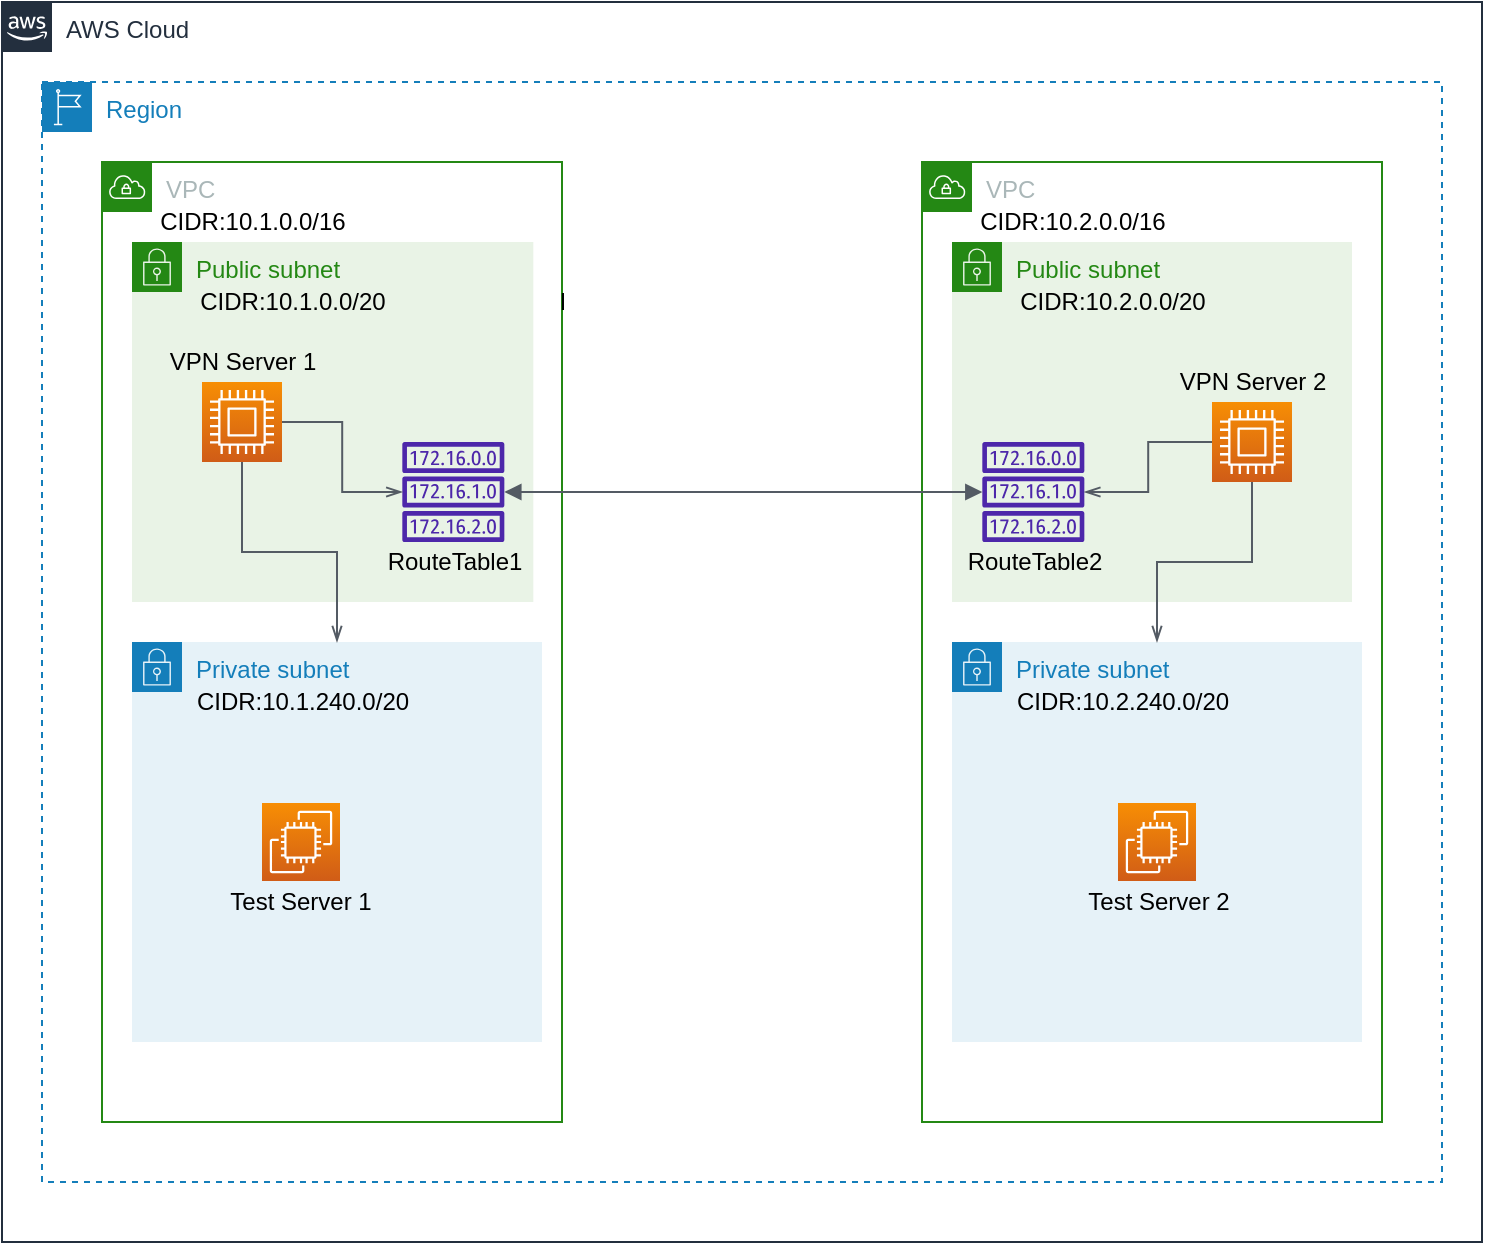 <mxfile version="16.6.3" type="github">
  <diagram id="Ht1M8jgEwFfnCIfOTk4-" name="Page-1">
    <mxGraphModel dx="1497" dy="827" grid="1" gridSize="10" guides="1" tooltips="1" connect="1" arrows="1" fold="1" page="1" pageScale="1" pageWidth="827" pageHeight="1169" math="0" shadow="0">
      <root>
        <mxCell id="0" />
        <mxCell id="1" parent="0" />
        <mxCell id="CtNg6Ad5vOaN8CQnMdeP-4" value="AWS Cloud" style="points=[[0,0],[0.25,0],[0.5,0],[0.75,0],[1,0],[1,0.25],[1,0.5],[1,0.75],[1,1],[0.75,1],[0.5,1],[0.25,1],[0,1],[0,0.75],[0,0.5],[0,0.25]];outlineConnect=0;gradientColor=none;html=1;whiteSpace=wrap;fontSize=12;fontStyle=0;container=1;pointerEvents=0;collapsible=0;recursiveResize=0;shape=mxgraph.aws4.group;grIcon=mxgraph.aws4.group_aws_cloud_alt;strokeColor=#232F3E;fillColor=none;verticalAlign=top;align=left;spacingLeft=30;fontColor=#232F3E;dashed=0;" vertex="1" parent="1">
          <mxGeometry x="40" y="220" width="740" height="620" as="geometry" />
        </mxCell>
        <mxCell id="CtNg6Ad5vOaN8CQnMdeP-5" value="Region" style="points=[[0,0],[0.25,0],[0.5,0],[0.75,0],[1,0],[1,0.25],[1,0.5],[1,0.75],[1,1],[0.75,1],[0.5,1],[0.25,1],[0,1],[0,0.75],[0,0.5],[0,0.25]];outlineConnect=0;gradientColor=none;html=1;whiteSpace=wrap;fontSize=12;fontStyle=0;container=1;pointerEvents=0;collapsible=0;recursiveResize=0;shape=mxgraph.aws4.group;grIcon=mxgraph.aws4.group_region;strokeColor=#147EBA;fillColor=none;verticalAlign=top;align=left;spacingLeft=30;fontColor=#147EBA;dashed=1;" vertex="1" parent="1">
          <mxGeometry x="60" y="260" width="700" height="550" as="geometry" />
        </mxCell>
        <mxCell id="CtNg6Ad5vOaN8CQnMdeP-6" value="VPC" style="points=[[0,0],[0.25,0],[0.5,0],[0.75,0],[1,0],[1,0.25],[1,0.5],[1,0.75],[1,1],[0.75,1],[0.5,1],[0.25,1],[0,1],[0,0.75],[0,0.5],[0,0.25]];outlineConnect=0;gradientColor=none;html=1;whiteSpace=wrap;fontSize=12;fontStyle=0;container=1;pointerEvents=0;collapsible=0;recursiveResize=0;shape=mxgraph.aws4.group;grIcon=mxgraph.aws4.group_vpc;strokeColor=#248814;fillColor=none;verticalAlign=top;align=left;spacingLeft=30;fontColor=#AAB7B8;dashed=0;" vertex="1" parent="CtNg6Ad5vOaN8CQnMdeP-5">
          <mxGeometry x="30" y="40" width="230" height="480" as="geometry" />
        </mxCell>
        <mxCell id="CtNg6Ad5vOaN8CQnMdeP-8" value="Public subnet" style="points=[[0,0],[0.25,0],[0.5,0],[0.75,0],[1,0],[1,0.25],[1,0.5],[1,0.75],[1,1],[0.75,1],[0.5,1],[0.25,1],[0,1],[0,0.75],[0,0.5],[0,0.25]];outlineConnect=0;gradientColor=none;html=1;whiteSpace=wrap;fontSize=12;fontStyle=0;container=1;pointerEvents=0;collapsible=0;recursiveResize=0;shape=mxgraph.aws4.group;grIcon=mxgraph.aws4.group_security_group;grStroke=0;strokeColor=#248814;fillColor=#E9F3E6;verticalAlign=top;align=left;spacingLeft=30;fontColor=#248814;dashed=0;" vertex="1" parent="CtNg6Ad5vOaN8CQnMdeP-6">
          <mxGeometry x="15" y="40" width="200.67" height="180" as="geometry" />
        </mxCell>
        <mxCell id="CtNg6Ad5vOaN8CQnMdeP-13" value="" style="sketch=0;points=[[0,0,0],[0.25,0,0],[0.5,0,0],[0.75,0,0],[1,0,0],[0,1,0],[0.25,1,0],[0.5,1,0],[0.75,1,0],[1,1,0],[0,0.25,0],[0,0.5,0],[0,0.75,0],[1,0.25,0],[1,0.5,0],[1,0.75,0]];outlineConnect=0;fontColor=#232F3E;gradientColor=#F78E04;gradientDirection=north;fillColor=#D05C17;strokeColor=#ffffff;dashed=0;verticalLabelPosition=bottom;verticalAlign=top;align=center;html=1;fontSize=12;fontStyle=0;aspect=fixed;shape=mxgraph.aws4.resourceIcon;resIcon=mxgraph.aws4.compute;" vertex="1" parent="CtNg6Ad5vOaN8CQnMdeP-8">
          <mxGeometry x="35" y="70" width="40" height="40" as="geometry" />
        </mxCell>
        <mxCell id="CtNg6Ad5vOaN8CQnMdeP-18" value="&lt;font style=&quot;vertical-align: inherit&quot;&gt;&lt;font style=&quot;vertical-align: inherit&quot;&gt;&lt;font style=&quot;vertical-align: inherit&quot;&gt;&lt;font style=&quot;vertical-align: inherit&quot;&gt;VPN Server 1&lt;/font&gt;&lt;/font&gt;&lt;/font&gt;&lt;/font&gt;" style="text;html=1;resizable=0;autosize=1;align=center;verticalAlign=middle;points=[];fillColor=none;strokeColor=none;rounded=0;" vertex="1" parent="CtNg6Ad5vOaN8CQnMdeP-8">
          <mxGeometry x="10" y="50" width="90" height="20" as="geometry" />
        </mxCell>
        <mxCell id="CtNg6Ad5vOaN8CQnMdeP-24" value="" style="sketch=0;outlineConnect=0;fontColor=#232F3E;gradientColor=none;fillColor=#4D27AA;strokeColor=none;dashed=0;verticalLabelPosition=bottom;verticalAlign=top;align=center;html=1;fontSize=12;fontStyle=0;aspect=fixed;pointerEvents=1;shape=mxgraph.aws4.route_table;" vertex="1" parent="CtNg6Ad5vOaN8CQnMdeP-8">
          <mxGeometry x="135" y="100" width="51.33" height="50" as="geometry" />
        </mxCell>
        <mxCell id="CtNg6Ad5vOaN8CQnMdeP-27" value="&lt;font style=&quot;vertical-align: inherit&quot;&gt;&lt;font style=&quot;vertical-align: inherit&quot;&gt;&lt;font style=&quot;vertical-align: inherit&quot;&gt;&lt;font style=&quot;vertical-align: inherit&quot;&gt;RouteTable1&lt;/font&gt;&lt;/font&gt;&lt;/font&gt;&lt;/font&gt;" style="text;html=1;resizable=0;autosize=1;align=center;verticalAlign=middle;points=[];fillColor=none;strokeColor=none;rounded=0;" vertex="1" parent="CtNg6Ad5vOaN8CQnMdeP-8">
          <mxGeometry x="120.67" y="150" width="80" height="20" as="geometry" />
        </mxCell>
        <mxCell id="CtNg6Ad5vOaN8CQnMdeP-31" value="" style="edgeStyle=orthogonalEdgeStyle;html=1;endArrow=openThin;elbow=vertical;startArrow=none;endFill=0;strokeColor=#545B64;rounded=0;exitX=1;exitY=0.5;exitDx=0;exitDy=0;exitPerimeter=0;" edge="1" parent="CtNg6Ad5vOaN8CQnMdeP-8" source="CtNg6Ad5vOaN8CQnMdeP-13" target="CtNg6Ad5vOaN8CQnMdeP-24">
          <mxGeometry width="100" relative="1" as="geometry">
            <mxPoint x="165" y="30" as="sourcePoint" />
            <mxPoint x="265" y="30" as="targetPoint" />
          </mxGeometry>
        </mxCell>
        <mxCell id="CtNg6Ad5vOaN8CQnMdeP-35" value="CIDR:10.1.0.0/20" style="text;html=1;resizable=0;autosize=1;align=center;verticalAlign=middle;points=[];fillColor=none;strokeColor=none;rounded=0;" vertex="1" parent="CtNg6Ad5vOaN8CQnMdeP-8">
          <mxGeometry x="25" y="20" width="110" height="20" as="geometry" />
        </mxCell>
        <mxCell id="CtNg6Ad5vOaN8CQnMdeP-9" value="Private subnet" style="points=[[0,0],[0.25,0],[0.5,0],[0.75,0],[1,0],[1,0.25],[1,0.5],[1,0.75],[1,1],[0.75,1],[0.5,1],[0.25,1],[0,1],[0,0.75],[0,0.5],[0,0.25]];outlineConnect=0;gradientColor=none;html=1;whiteSpace=wrap;fontSize=12;fontStyle=0;container=1;pointerEvents=0;collapsible=0;recursiveResize=0;shape=mxgraph.aws4.group;grIcon=mxgraph.aws4.group_security_group;grStroke=0;strokeColor=#147EBA;fillColor=#E6F2F8;verticalAlign=top;align=left;spacingLeft=30;fontColor=#147EBA;dashed=0;" vertex="1" parent="CtNg6Ad5vOaN8CQnMdeP-6">
          <mxGeometry x="15" y="240" width="205" height="200" as="geometry" />
        </mxCell>
        <mxCell id="CtNg6Ad5vOaN8CQnMdeP-20" value="" style="sketch=0;points=[[0,0,0],[0.25,0,0],[0.5,0,0],[0.75,0,0],[1,0,0],[0,1,0],[0.25,1,0],[0.5,1,0],[0.75,1,0],[1,1,0],[0,0.25,0],[0,0.5,0],[0,0.75,0],[1,0.25,0],[1,0.5,0],[1,0.75,0]];outlineConnect=0;fontColor=#232F3E;gradientColor=#F78E04;gradientDirection=north;fillColor=#D05C17;strokeColor=#ffffff;dashed=0;verticalLabelPosition=bottom;verticalAlign=top;align=center;html=1;fontSize=12;fontStyle=0;aspect=fixed;shape=mxgraph.aws4.resourceIcon;resIcon=mxgraph.aws4.ec2;" vertex="1" parent="CtNg6Ad5vOaN8CQnMdeP-9">
          <mxGeometry x="65" y="80.5" width="39" height="39" as="geometry" />
        </mxCell>
        <mxCell id="CtNg6Ad5vOaN8CQnMdeP-22" value="Test Server 1" style="text;html=1;resizable=0;autosize=1;align=center;verticalAlign=middle;points=[];fillColor=none;strokeColor=none;rounded=0;" vertex="1" parent="CtNg6Ad5vOaN8CQnMdeP-9">
          <mxGeometry x="39" y="119.5" width="90" height="20" as="geometry" />
        </mxCell>
        <mxCell id="CtNg6Ad5vOaN8CQnMdeP-37" value="CIDR:10.1.240.0/20" style="text;html=1;resizable=0;autosize=1;align=center;verticalAlign=middle;points=[];fillColor=none;strokeColor=none;rounded=0;" vertex="1" parent="CtNg6Ad5vOaN8CQnMdeP-9">
          <mxGeometry x="24.5" y="20" width="120" height="20" as="geometry" />
        </mxCell>
        <mxCell id="CtNg6Ad5vOaN8CQnMdeP-15" value="" style="edgeStyle=orthogonalEdgeStyle;html=1;endArrow=none;elbow=vertical;startArrow=openThin;startFill=0;strokeColor=#545B64;rounded=0;entryX=0.5;entryY=1;entryDx=0;entryDy=0;entryPerimeter=0;" edge="1" parent="CtNg6Ad5vOaN8CQnMdeP-6" source="CtNg6Ad5vOaN8CQnMdeP-9" target="CtNg6Ad5vOaN8CQnMdeP-13">
          <mxGeometry width="100" relative="1" as="geometry">
            <mxPoint x="180" y="70" as="sourcePoint" />
            <mxPoint x="280" y="70" as="targetPoint" />
          </mxGeometry>
        </mxCell>
        <mxCell id="CtNg6Ad5vOaN8CQnMdeP-33" value="CIDR:10.1.0.0/16" style="text;html=1;resizable=0;autosize=1;align=center;verticalAlign=middle;points=[];fillColor=none;strokeColor=none;rounded=0;" vertex="1" parent="CtNg6Ad5vOaN8CQnMdeP-6">
          <mxGeometry x="20" y="20" width="110" height="20" as="geometry" />
        </mxCell>
        <mxCell id="CtNg6Ad5vOaN8CQnMdeP-7" value="VPC" style="points=[[0,0],[0.25,0],[0.5,0],[0.75,0],[1,0],[1,0.25],[1,0.5],[1,0.75],[1,1],[0.75,1],[0.5,1],[0.25,1],[0,1],[0,0.75],[0,0.5],[0,0.25]];outlineConnect=0;gradientColor=none;html=1;whiteSpace=wrap;fontSize=12;fontStyle=0;container=1;pointerEvents=0;collapsible=0;recursiveResize=0;shape=mxgraph.aws4.group;grIcon=mxgraph.aws4.group_vpc;strokeColor=#248814;fillColor=none;verticalAlign=top;align=left;spacingLeft=30;fontColor=#AAB7B8;dashed=0;" vertex="1" parent="CtNg6Ad5vOaN8CQnMdeP-5">
          <mxGeometry x="440" y="40" width="230" height="480" as="geometry" />
        </mxCell>
        <mxCell id="CtNg6Ad5vOaN8CQnMdeP-10" value="Public subnet" style="points=[[0,0],[0.25,0],[0.5,0],[0.75,0],[1,0],[1,0.25],[1,0.5],[1,0.75],[1,1],[0.75,1],[0.5,1],[0.25,1],[0,1],[0,0.75],[0,0.5],[0,0.25]];outlineConnect=0;gradientColor=none;html=1;whiteSpace=wrap;fontSize=12;fontStyle=0;container=1;pointerEvents=0;collapsible=0;recursiveResize=0;shape=mxgraph.aws4.group;grIcon=mxgraph.aws4.group_security_group;grStroke=0;strokeColor=#248814;fillColor=#E9F3E6;verticalAlign=top;align=left;spacingLeft=30;fontColor=#248814;dashed=0;" vertex="1" parent="CtNg6Ad5vOaN8CQnMdeP-7">
          <mxGeometry x="15" y="40" width="200" height="180" as="geometry" />
        </mxCell>
        <mxCell id="CtNg6Ad5vOaN8CQnMdeP-14" value="" style="sketch=0;points=[[0,0,0],[0.25,0,0],[0.5,0,0],[0.75,0,0],[1,0,0],[0,1,0],[0.25,1,0],[0.5,1,0],[0.75,1,0],[1,1,0],[0,0.25,0],[0,0.5,0],[0,0.75,0],[1,0.25,0],[1,0.5,0],[1,0.75,0]];outlineConnect=0;fontColor=#232F3E;gradientColor=#F78E04;gradientDirection=north;fillColor=#D05C17;strokeColor=#ffffff;dashed=0;verticalLabelPosition=bottom;verticalAlign=top;align=center;html=1;fontSize=12;fontStyle=0;aspect=fixed;shape=mxgraph.aws4.resourceIcon;resIcon=mxgraph.aws4.compute;" vertex="1" parent="CtNg6Ad5vOaN8CQnMdeP-10">
          <mxGeometry x="130" y="80" width="40" height="40" as="geometry" />
        </mxCell>
        <mxCell id="CtNg6Ad5vOaN8CQnMdeP-19" value="&lt;font style=&quot;vertical-align: inherit&quot;&gt;&lt;font style=&quot;vertical-align: inherit&quot;&gt;&lt;font style=&quot;vertical-align: inherit&quot;&gt;&lt;font style=&quot;vertical-align: inherit&quot;&gt;&lt;font style=&quot;vertical-align: inherit&quot;&gt;&lt;font style=&quot;vertical-align: inherit&quot;&gt;VPN Server 2&lt;/font&gt;&lt;/font&gt;&lt;/font&gt;&lt;/font&gt;&lt;/font&gt;&lt;/font&gt;" style="text;html=1;resizable=0;autosize=1;align=center;verticalAlign=middle;points=[];fillColor=none;strokeColor=none;rounded=0;" vertex="1" parent="CtNg6Ad5vOaN8CQnMdeP-10">
          <mxGeometry x="105" y="60" width="90" height="20" as="geometry" />
        </mxCell>
        <mxCell id="CtNg6Ad5vOaN8CQnMdeP-28" value="" style="sketch=0;outlineConnect=0;fontColor=#232F3E;gradientColor=none;fillColor=#4D27AA;strokeColor=none;dashed=0;verticalLabelPosition=bottom;verticalAlign=top;align=center;html=1;fontSize=12;fontStyle=0;aspect=fixed;pointerEvents=1;shape=mxgraph.aws4.route_table;" vertex="1" parent="CtNg6Ad5vOaN8CQnMdeP-10">
          <mxGeometry x="15" y="100" width="51.33" height="50" as="geometry" />
        </mxCell>
        <mxCell id="CtNg6Ad5vOaN8CQnMdeP-29" value="&lt;font style=&quot;vertical-align: inherit&quot;&gt;&lt;font style=&quot;vertical-align: inherit&quot;&gt;&lt;font style=&quot;vertical-align: inherit&quot;&gt;&lt;font style=&quot;vertical-align: inherit&quot;&gt;RouteTable2&lt;/font&gt;&lt;/font&gt;&lt;/font&gt;&lt;/font&gt;" style="text;html=1;resizable=0;autosize=1;align=center;verticalAlign=middle;points=[];fillColor=none;strokeColor=none;rounded=0;" vertex="1" parent="CtNg6Ad5vOaN8CQnMdeP-10">
          <mxGeometry x="0.66" y="150" width="80" height="20" as="geometry" />
        </mxCell>
        <mxCell id="CtNg6Ad5vOaN8CQnMdeP-32" value="" style="edgeStyle=orthogonalEdgeStyle;html=1;endArrow=none;elbow=vertical;startArrow=openThin;startFill=0;strokeColor=#545B64;rounded=0;entryX=0;entryY=0.5;entryDx=0;entryDy=0;entryPerimeter=0;" edge="1" parent="CtNg6Ad5vOaN8CQnMdeP-10" source="CtNg6Ad5vOaN8CQnMdeP-28" target="CtNg6Ad5vOaN8CQnMdeP-14">
          <mxGeometry width="100" relative="1" as="geometry">
            <mxPoint x="-245" y="30" as="sourcePoint" />
            <mxPoint x="-145" y="30" as="targetPoint" />
          </mxGeometry>
        </mxCell>
        <mxCell id="CtNg6Ad5vOaN8CQnMdeP-36" value="CIDR:10.2.0.0/20" style="text;html=1;resizable=0;autosize=1;align=center;verticalAlign=middle;points=[];fillColor=none;strokeColor=none;rounded=0;" vertex="1" parent="CtNg6Ad5vOaN8CQnMdeP-10">
          <mxGeometry x="25" y="20" width="110" height="20" as="geometry" />
        </mxCell>
        <mxCell id="CtNg6Ad5vOaN8CQnMdeP-11" value="Private subnet" style="points=[[0,0],[0.25,0],[0.5,0],[0.75,0],[1,0],[1,0.25],[1,0.5],[1,0.75],[1,1],[0.75,1],[0.5,1],[0.25,1],[0,1],[0,0.75],[0,0.5],[0,0.25]];outlineConnect=0;gradientColor=none;html=1;whiteSpace=wrap;fontSize=12;fontStyle=0;container=1;pointerEvents=0;collapsible=0;recursiveResize=0;shape=mxgraph.aws4.group;grIcon=mxgraph.aws4.group_security_group;grStroke=0;strokeColor=#147EBA;fillColor=#E6F2F8;verticalAlign=top;align=left;spacingLeft=30;fontColor=#147EBA;dashed=0;" vertex="1" parent="CtNg6Ad5vOaN8CQnMdeP-7">
          <mxGeometry x="15" y="240" width="205" height="200" as="geometry" />
        </mxCell>
        <mxCell id="CtNg6Ad5vOaN8CQnMdeP-21" value="" style="sketch=0;points=[[0,0,0],[0.25,0,0],[0.5,0,0],[0.75,0,0],[1,0,0],[0,1,0],[0.25,1,0],[0.5,1,0],[0.75,1,0],[1,1,0],[0,0.25,0],[0,0.5,0],[0,0.75,0],[1,0.25,0],[1,0.5,0],[1,0.75,0]];outlineConnect=0;fontColor=#232F3E;gradientColor=#F78E04;gradientDirection=north;fillColor=#D05C17;strokeColor=#ffffff;dashed=0;verticalLabelPosition=bottom;verticalAlign=top;align=center;html=1;fontSize=12;fontStyle=0;aspect=fixed;shape=mxgraph.aws4.resourceIcon;resIcon=mxgraph.aws4.ec2;" vertex="1" parent="CtNg6Ad5vOaN8CQnMdeP-11">
          <mxGeometry x="83" y="80.5" width="39" height="39" as="geometry" />
        </mxCell>
        <mxCell id="CtNg6Ad5vOaN8CQnMdeP-23" value="Test Server 2" style="text;html=1;resizable=0;autosize=1;align=center;verticalAlign=middle;points=[];fillColor=none;strokeColor=none;rounded=0;" vertex="1" parent="CtNg6Ad5vOaN8CQnMdeP-11">
          <mxGeometry x="57.5" y="119.5" width="90" height="20" as="geometry" />
        </mxCell>
        <mxCell id="CtNg6Ad5vOaN8CQnMdeP-38" value="CIDR:10.2.240.0/20" style="text;html=1;resizable=0;autosize=1;align=center;verticalAlign=middle;points=[];fillColor=none;strokeColor=none;rounded=0;" vertex="1" parent="CtNg6Ad5vOaN8CQnMdeP-11">
          <mxGeometry x="25" y="20" width="120" height="20" as="geometry" />
        </mxCell>
        <mxCell id="CtNg6Ad5vOaN8CQnMdeP-16" value="" style="edgeStyle=orthogonalEdgeStyle;html=1;endArrow=none;elbow=vertical;startArrow=openThin;startFill=0;strokeColor=#545B64;rounded=0;entryX=0.5;entryY=1;entryDx=0;entryDy=0;entryPerimeter=0;" edge="1" parent="CtNg6Ad5vOaN8CQnMdeP-7" source="CtNg6Ad5vOaN8CQnMdeP-11" target="CtNg6Ad5vOaN8CQnMdeP-14">
          <mxGeometry width="100" relative="1" as="geometry">
            <mxPoint x="-282.474" y="250" as="sourcePoint" />
            <mxPoint x="-295" y="160" as="targetPoint" />
          </mxGeometry>
        </mxCell>
        <mxCell id="CtNg6Ad5vOaN8CQnMdeP-34" value="CIDR:10.2.0.0/16" style="text;html=1;resizable=0;autosize=1;align=center;verticalAlign=middle;points=[];fillColor=none;strokeColor=none;rounded=0;" vertex="1" parent="CtNg6Ad5vOaN8CQnMdeP-7">
          <mxGeometry x="20" y="20" width="110" height="20" as="geometry" />
        </mxCell>
        <mxCell id="CtNg6Ad5vOaN8CQnMdeP-30" value="" style="edgeStyle=orthogonalEdgeStyle;html=1;endArrow=block;elbow=vertical;startArrow=block;startFill=1;endFill=1;strokeColor=#545B64;rounded=0;" edge="1" parent="CtNg6Ad5vOaN8CQnMdeP-5" source="CtNg6Ad5vOaN8CQnMdeP-24" target="CtNg6Ad5vOaN8CQnMdeP-28">
          <mxGeometry width="100" relative="1" as="geometry">
            <mxPoint x="210" y="110" as="sourcePoint" />
            <mxPoint x="310" y="110" as="targetPoint" />
          </mxGeometry>
        </mxCell>
        <mxCell id="CtNg6Ad5vOaN8CQnMdeP-25" value="&lt;font style=&quot;vertical-align: inherit&quot;&gt;&lt;font style=&quot;vertical-align: inherit&quot;&gt;l&lt;/font&gt;&lt;/font&gt;" style="text;html=1;resizable=0;autosize=1;align=center;verticalAlign=middle;points=[];fillColor=none;strokeColor=none;rounded=0;" vertex="1" parent="1">
          <mxGeometry x="310" y="360" width="20" height="20" as="geometry" />
        </mxCell>
      </root>
    </mxGraphModel>
  </diagram>
</mxfile>
